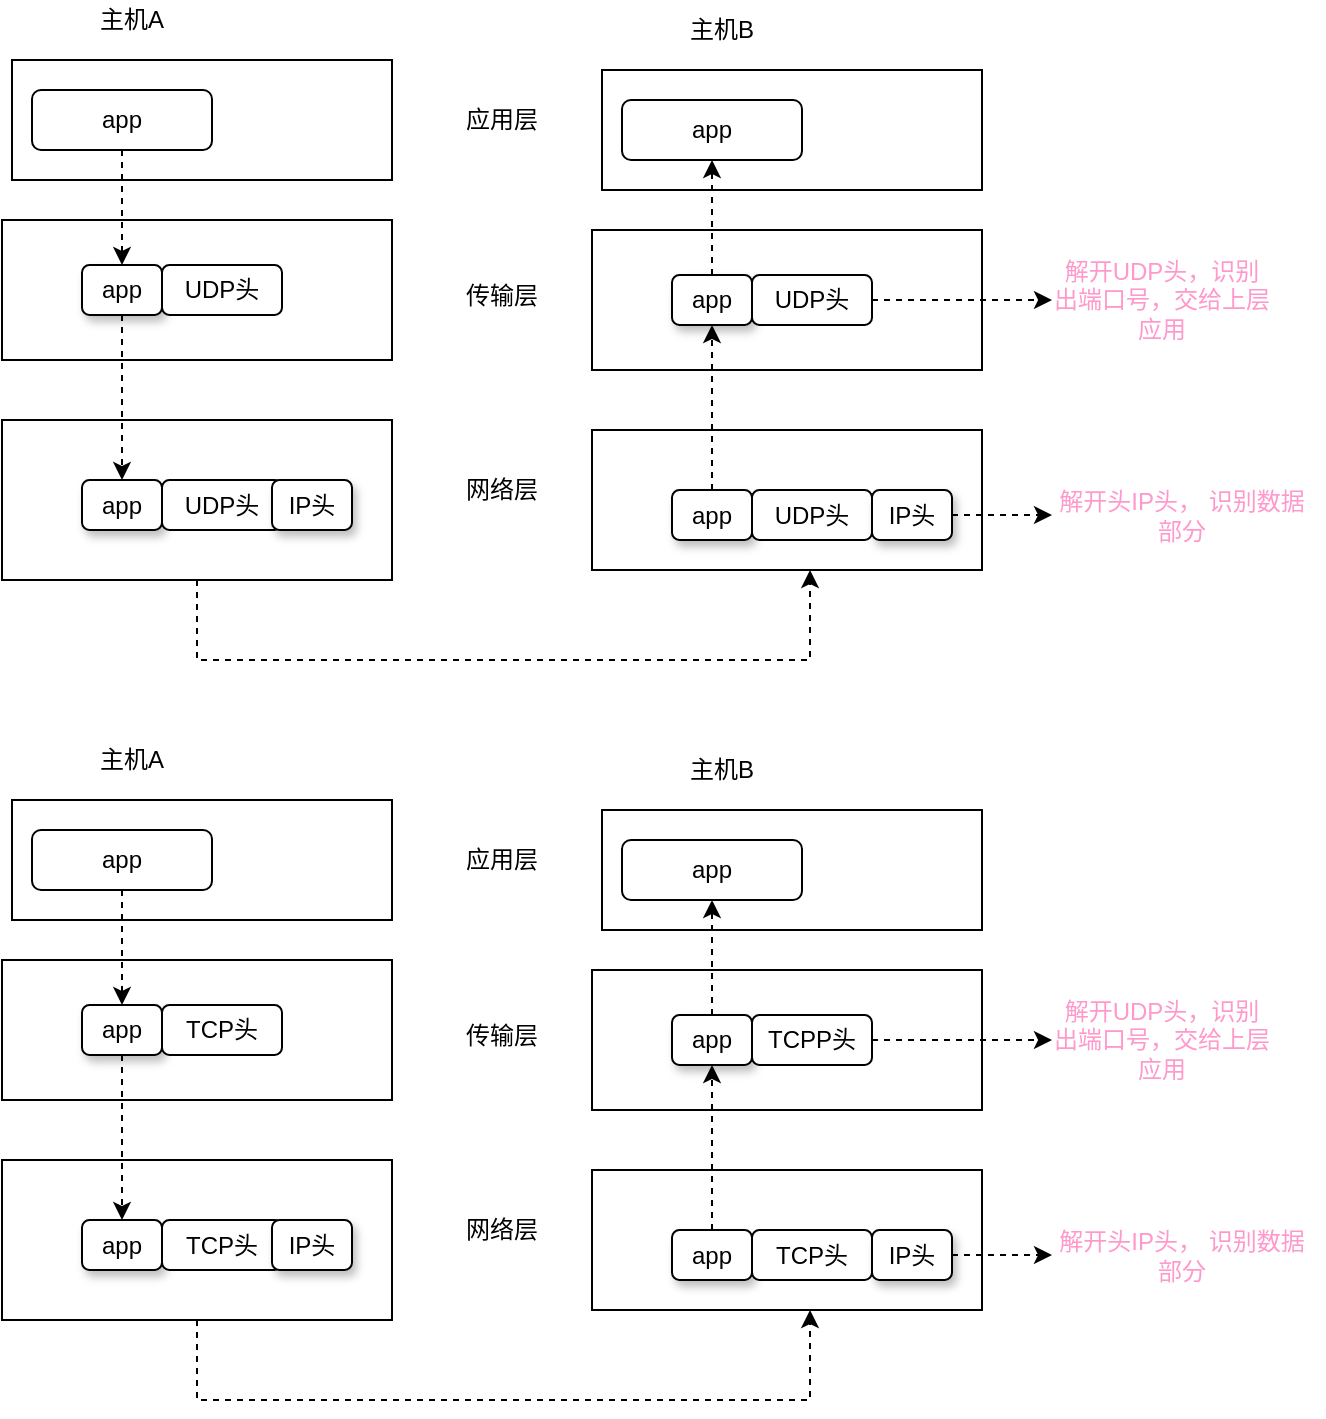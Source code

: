 <mxfile version="13.7.9" type="device"><diagram id="VlQDhEocqDbB01-7at7t" name="Page-1"><mxGraphModel dx="1106" dy="852" grid="1" gridSize="10" guides="1" tooltips="1" connect="1" arrows="1" fold="1" page="1" pageScale="1" pageWidth="850" pageHeight="1100" math="0" shadow="0"><root><mxCell id="0"/><mxCell id="1" parent="0"/><mxCell id="_bTF0ZgCWXpaizQTz176-39" value="" style="edgeStyle=orthogonalEdgeStyle;rounded=0;orthogonalLoop=1;jettySize=auto;html=1;dashed=1;entryX=0.559;entryY=1;entryDx=0;entryDy=0;entryPerimeter=0;" edge="1" parent="1" source="_bTF0ZgCWXpaizQTz176-10" target="_bTF0ZgCWXpaizQTz176-16"><mxGeometry relative="1" as="geometry"><mxPoint x="252.5" y="570" as="targetPoint"/><Array as="points"><mxPoint x="253" y="530"/><mxPoint x="559" y="530"/></Array></mxGeometry></mxCell><mxCell id="_bTF0ZgCWXpaizQTz176-10" value="" style="rounded=0;whiteSpace=wrap;html=1;shadow=0;" vertex="1" parent="1"><mxGeometry x="155" y="410" width="195" height="80" as="geometry"/></mxCell><mxCell id="_bTF0ZgCWXpaizQTz176-4" value="" style="rounded=0;whiteSpace=wrap;html=1;shadow=0;" vertex="1" parent="1"><mxGeometry x="155" y="310" width="195" height="70" as="geometry"/></mxCell><mxCell id="_bTF0ZgCWXpaizQTz176-1" value="" style="rounded=0;whiteSpace=wrap;html=1;" vertex="1" parent="1"><mxGeometry x="160" y="230" width="190" height="60" as="geometry"/></mxCell><mxCell id="_bTF0ZgCWXpaizQTz176-2" value="主机A" style="text;html=1;strokeColor=none;fillColor=none;align=center;verticalAlign=middle;whiteSpace=wrap;rounded=0;" vertex="1" parent="1"><mxGeometry x="200" y="200" width="40" height="20" as="geometry"/></mxCell><mxCell id="_bTF0ZgCWXpaizQTz176-8" style="edgeStyle=orthogonalEdgeStyle;rounded=0;orthogonalLoop=1;jettySize=auto;html=1;exitX=0.5;exitY=1;exitDx=0;exitDy=0;entryX=0.5;entryY=0;entryDx=0;entryDy=0;dashed=1;" edge="1" parent="1" source="_bTF0ZgCWXpaizQTz176-3" target="_bTF0ZgCWXpaizQTz176-5"><mxGeometry relative="1" as="geometry"/></mxCell><mxCell id="_bTF0ZgCWXpaizQTz176-3" value="app" style="rounded=1;whiteSpace=wrap;html=1;" vertex="1" parent="1"><mxGeometry x="170" y="245" width="90" height="30" as="geometry"/></mxCell><mxCell id="_bTF0ZgCWXpaizQTz176-12" style="edgeStyle=orthogonalEdgeStyle;rounded=0;orthogonalLoop=1;jettySize=auto;html=1;exitX=0.5;exitY=1;exitDx=0;exitDy=0;dashed=1;" edge="1" parent="1" source="_bTF0ZgCWXpaizQTz176-5" target="_bTF0ZgCWXpaizQTz176-11"><mxGeometry relative="1" as="geometry"/></mxCell><mxCell id="_bTF0ZgCWXpaizQTz176-5" value="app" style="rounded=1;whiteSpace=wrap;html=1;shadow=1;" vertex="1" parent="1"><mxGeometry x="195" y="332.5" width="40" height="25" as="geometry"/></mxCell><mxCell id="_bTF0ZgCWXpaizQTz176-7" value="UDP头" style="rounded=1;whiteSpace=wrap;html=1;" vertex="1" parent="1"><mxGeometry x="235" y="332.5" width="60" height="25" as="geometry"/></mxCell><mxCell id="_bTF0ZgCWXpaizQTz176-9" value="应用层" style="text;html=1;strokeColor=none;fillColor=none;align=center;verticalAlign=middle;whiteSpace=wrap;rounded=0;shadow=1;" vertex="1" parent="1"><mxGeometry x="385" y="250" width="40" height="20" as="geometry"/></mxCell><mxCell id="_bTF0ZgCWXpaizQTz176-11" value="app" style="rounded=1;whiteSpace=wrap;html=1;shadow=1;" vertex="1" parent="1"><mxGeometry x="195" y="440" width="40" height="25" as="geometry"/></mxCell><mxCell id="_bTF0ZgCWXpaizQTz176-13" value="UDP头" style="rounded=1;whiteSpace=wrap;html=1;" vertex="1" parent="1"><mxGeometry x="235" y="440" width="60" height="25" as="geometry"/></mxCell><mxCell id="_bTF0ZgCWXpaizQTz176-14" value="传输层" style="text;html=1;strokeColor=none;fillColor=none;align=center;verticalAlign=middle;whiteSpace=wrap;rounded=0;shadow=1;" vertex="1" parent="1"><mxGeometry x="385" y="338" width="40" height="20" as="geometry"/></mxCell><mxCell id="_bTF0ZgCWXpaizQTz176-15" value="网络层" style="text;html=1;strokeColor=none;fillColor=none;align=center;verticalAlign=middle;whiteSpace=wrap;rounded=0;shadow=1;" vertex="1" parent="1"><mxGeometry x="385" y="435" width="40" height="20" as="geometry"/></mxCell><mxCell id="_bTF0ZgCWXpaizQTz176-16" value="" style="rounded=0;whiteSpace=wrap;html=1;shadow=0;" vertex="1" parent="1"><mxGeometry x="450" y="415" width="195" height="70" as="geometry"/></mxCell><mxCell id="_bTF0ZgCWXpaizQTz176-17" value="" style="rounded=0;whiteSpace=wrap;html=1;shadow=0;" vertex="1" parent="1"><mxGeometry x="450" y="315" width="195" height="70" as="geometry"/></mxCell><mxCell id="_bTF0ZgCWXpaizQTz176-18" value="" style="rounded=0;whiteSpace=wrap;html=1;" vertex="1" parent="1"><mxGeometry x="455" y="235" width="190" height="60" as="geometry"/></mxCell><mxCell id="_bTF0ZgCWXpaizQTz176-19" value="主机B" style="text;html=1;strokeColor=none;fillColor=none;align=center;verticalAlign=middle;whiteSpace=wrap;rounded=0;" vertex="1" parent="1"><mxGeometry x="495" y="205" width="40" height="20" as="geometry"/></mxCell><mxCell id="_bTF0ZgCWXpaizQTz176-21" value="app" style="rounded=1;whiteSpace=wrap;html=1;" vertex="1" parent="1"><mxGeometry x="465" y="250" width="90" height="30" as="geometry"/></mxCell><mxCell id="_bTF0ZgCWXpaizQTz176-43" value="" style="edgeStyle=orthogonalEdgeStyle;rounded=0;orthogonalLoop=1;jettySize=auto;html=1;dashed=1;" edge="1" parent="1" source="_bTF0ZgCWXpaizQTz176-23" target="_bTF0ZgCWXpaizQTz176-21"><mxGeometry relative="1" as="geometry"/></mxCell><mxCell id="_bTF0ZgCWXpaizQTz176-23" value="app" style="rounded=1;whiteSpace=wrap;html=1;shadow=1;" vertex="1" parent="1"><mxGeometry x="490" y="337.5" width="40" height="25" as="geometry"/></mxCell><mxCell id="_bTF0ZgCWXpaizQTz176-41" value="" style="edgeStyle=orthogonalEdgeStyle;rounded=0;orthogonalLoop=1;jettySize=auto;html=1;dashed=1;" edge="1" parent="1" source="_bTF0ZgCWXpaizQTz176-24" target="_bTF0ZgCWXpaizQTz176-40"><mxGeometry relative="1" as="geometry"/></mxCell><mxCell id="_bTF0ZgCWXpaizQTz176-24" value="UDP头" style="rounded=1;whiteSpace=wrap;html=1;" vertex="1" parent="1"><mxGeometry x="530" y="337.5" width="60" height="25" as="geometry"/></mxCell><mxCell id="_bTF0ZgCWXpaizQTz176-42" value="" style="edgeStyle=orthogonalEdgeStyle;rounded=0;orthogonalLoop=1;jettySize=auto;html=1;dashed=1;entryX=0.5;entryY=1;entryDx=0;entryDy=0;" edge="1" parent="1" source="_bTF0ZgCWXpaizQTz176-25" target="_bTF0ZgCWXpaizQTz176-23"><mxGeometry relative="1" as="geometry"><Array as="points"/></mxGeometry></mxCell><mxCell id="_bTF0ZgCWXpaizQTz176-25" value="app" style="rounded=1;whiteSpace=wrap;html=1;shadow=1;" vertex="1" parent="1"><mxGeometry x="490" y="445" width="40" height="25" as="geometry"/></mxCell><mxCell id="_bTF0ZgCWXpaizQTz176-26" value="UDP头" style="rounded=1;whiteSpace=wrap;html=1;" vertex="1" parent="1"><mxGeometry x="530" y="445" width="60" height="25" as="geometry"/></mxCell><mxCell id="_bTF0ZgCWXpaizQTz176-29" value="IP头" style="rounded=1;whiteSpace=wrap;html=1;shadow=1;" vertex="1" parent="1"><mxGeometry x="290" y="440" width="40" height="25" as="geometry"/></mxCell><mxCell id="_bTF0ZgCWXpaizQTz176-37" value="" style="edgeStyle=orthogonalEdgeStyle;rounded=0;orthogonalLoop=1;jettySize=auto;html=1;dashed=1;" edge="1" parent="1" source="_bTF0ZgCWXpaizQTz176-30" target="_bTF0ZgCWXpaizQTz176-36"><mxGeometry relative="1" as="geometry"/></mxCell><mxCell id="_bTF0ZgCWXpaizQTz176-30" value="IP头" style="rounded=1;whiteSpace=wrap;html=1;shadow=1;" vertex="1" parent="1"><mxGeometry x="590" y="445" width="40" height="25" as="geometry"/></mxCell><mxCell id="_bTF0ZgCWXpaizQTz176-36" value="&lt;font color=&quot;#ff99cc&quot;&gt;解开头IP头， 识别数据部分&lt;/font&gt;" style="text;html=1;strokeColor=none;fillColor=none;align=center;verticalAlign=middle;whiteSpace=wrap;rounded=0;shadow=1;" vertex="1" parent="1"><mxGeometry x="680" y="435" width="130" height="45" as="geometry"/></mxCell><mxCell id="_bTF0ZgCWXpaizQTz176-40" value="&lt;font color=&quot;#ff99cc&quot;&gt;解开UDP头，识别出端口号，交给上层应用&lt;/font&gt;" style="text;html=1;strokeColor=none;fillColor=none;align=center;verticalAlign=middle;whiteSpace=wrap;rounded=0;shadow=1;" vertex="1" parent="1"><mxGeometry x="680" y="331" width="110" height="38" as="geometry"/></mxCell><mxCell id="_bTF0ZgCWXpaizQTz176-44" value="" style="edgeStyle=orthogonalEdgeStyle;rounded=0;orthogonalLoop=1;jettySize=auto;html=1;dashed=1;entryX=0.559;entryY=1;entryDx=0;entryDy=0;entryPerimeter=0;" edge="1" parent="1" source="_bTF0ZgCWXpaizQTz176-45" target="_bTF0ZgCWXpaizQTz176-59"><mxGeometry relative="1" as="geometry"><mxPoint x="252.5" y="940" as="targetPoint"/><Array as="points"><mxPoint x="253" y="900"/><mxPoint x="559" y="900"/></Array></mxGeometry></mxCell><mxCell id="_bTF0ZgCWXpaizQTz176-45" value="" style="rounded=0;whiteSpace=wrap;html=1;shadow=0;" vertex="1" parent="1"><mxGeometry x="155" y="780" width="195" height="80" as="geometry"/></mxCell><mxCell id="_bTF0ZgCWXpaizQTz176-46" value="" style="rounded=0;whiteSpace=wrap;html=1;shadow=0;" vertex="1" parent="1"><mxGeometry x="155" y="680" width="195" height="70" as="geometry"/></mxCell><mxCell id="_bTF0ZgCWXpaizQTz176-47" value="" style="rounded=0;whiteSpace=wrap;html=1;" vertex="1" parent="1"><mxGeometry x="160" y="600" width="190" height="60" as="geometry"/></mxCell><mxCell id="_bTF0ZgCWXpaizQTz176-48" value="主机A" style="text;html=1;strokeColor=none;fillColor=none;align=center;verticalAlign=middle;whiteSpace=wrap;rounded=0;" vertex="1" parent="1"><mxGeometry x="200" y="570" width="40" height="20" as="geometry"/></mxCell><mxCell id="_bTF0ZgCWXpaizQTz176-49" style="edgeStyle=orthogonalEdgeStyle;rounded=0;orthogonalLoop=1;jettySize=auto;html=1;exitX=0.5;exitY=1;exitDx=0;exitDy=0;entryX=0.5;entryY=0;entryDx=0;entryDy=0;dashed=1;" edge="1" parent="1" source="_bTF0ZgCWXpaizQTz176-50" target="_bTF0ZgCWXpaizQTz176-52"><mxGeometry relative="1" as="geometry"/></mxCell><mxCell id="_bTF0ZgCWXpaizQTz176-50" value="app" style="rounded=1;whiteSpace=wrap;html=1;" vertex="1" parent="1"><mxGeometry x="170" y="615" width="90" height="30" as="geometry"/></mxCell><mxCell id="_bTF0ZgCWXpaizQTz176-51" style="edgeStyle=orthogonalEdgeStyle;rounded=0;orthogonalLoop=1;jettySize=auto;html=1;exitX=0.5;exitY=1;exitDx=0;exitDy=0;dashed=1;" edge="1" parent="1" source="_bTF0ZgCWXpaizQTz176-52" target="_bTF0ZgCWXpaizQTz176-55"><mxGeometry relative="1" as="geometry"/></mxCell><mxCell id="_bTF0ZgCWXpaizQTz176-52" value="app" style="rounded=1;whiteSpace=wrap;html=1;shadow=1;" vertex="1" parent="1"><mxGeometry x="195" y="702.5" width="40" height="25" as="geometry"/></mxCell><mxCell id="_bTF0ZgCWXpaizQTz176-53" value="TCP头" style="rounded=1;whiteSpace=wrap;html=1;" vertex="1" parent="1"><mxGeometry x="235" y="702.5" width="60" height="25" as="geometry"/></mxCell><mxCell id="_bTF0ZgCWXpaizQTz176-54" value="应用层" style="text;html=1;strokeColor=none;fillColor=none;align=center;verticalAlign=middle;whiteSpace=wrap;rounded=0;shadow=1;" vertex="1" parent="1"><mxGeometry x="385" y="620" width="40" height="20" as="geometry"/></mxCell><mxCell id="_bTF0ZgCWXpaizQTz176-55" value="app" style="rounded=1;whiteSpace=wrap;html=1;shadow=1;" vertex="1" parent="1"><mxGeometry x="195" y="810" width="40" height="25" as="geometry"/></mxCell><mxCell id="_bTF0ZgCWXpaizQTz176-56" value="TCP头" style="rounded=1;whiteSpace=wrap;html=1;" vertex="1" parent="1"><mxGeometry x="235" y="810" width="60" height="25" as="geometry"/></mxCell><mxCell id="_bTF0ZgCWXpaizQTz176-57" value="传输层" style="text;html=1;strokeColor=none;fillColor=none;align=center;verticalAlign=middle;whiteSpace=wrap;rounded=0;shadow=1;" vertex="1" parent="1"><mxGeometry x="385" y="708" width="40" height="20" as="geometry"/></mxCell><mxCell id="_bTF0ZgCWXpaizQTz176-58" value="网络层" style="text;html=1;strokeColor=none;fillColor=none;align=center;verticalAlign=middle;whiteSpace=wrap;rounded=0;shadow=1;" vertex="1" parent="1"><mxGeometry x="385" y="805" width="40" height="20" as="geometry"/></mxCell><mxCell id="_bTF0ZgCWXpaizQTz176-59" value="" style="rounded=0;whiteSpace=wrap;html=1;shadow=0;" vertex="1" parent="1"><mxGeometry x="450" y="785" width="195" height="70" as="geometry"/></mxCell><mxCell id="_bTF0ZgCWXpaizQTz176-60" value="" style="rounded=0;whiteSpace=wrap;html=1;shadow=0;" vertex="1" parent="1"><mxGeometry x="450" y="685" width="195" height="70" as="geometry"/></mxCell><mxCell id="_bTF0ZgCWXpaizQTz176-61" value="" style="rounded=0;whiteSpace=wrap;html=1;" vertex="1" parent="1"><mxGeometry x="455" y="605" width="190" height="60" as="geometry"/></mxCell><mxCell id="_bTF0ZgCWXpaizQTz176-62" value="主机B" style="text;html=1;strokeColor=none;fillColor=none;align=center;verticalAlign=middle;whiteSpace=wrap;rounded=0;" vertex="1" parent="1"><mxGeometry x="495" y="575" width="40" height="20" as="geometry"/></mxCell><mxCell id="_bTF0ZgCWXpaizQTz176-63" value="app" style="rounded=1;whiteSpace=wrap;html=1;" vertex="1" parent="1"><mxGeometry x="465" y="620" width="90" height="30" as="geometry"/></mxCell><mxCell id="_bTF0ZgCWXpaizQTz176-64" value="" style="edgeStyle=orthogonalEdgeStyle;rounded=0;orthogonalLoop=1;jettySize=auto;html=1;dashed=1;" edge="1" parent="1" source="_bTF0ZgCWXpaizQTz176-65" target="_bTF0ZgCWXpaizQTz176-63"><mxGeometry relative="1" as="geometry"/></mxCell><mxCell id="_bTF0ZgCWXpaizQTz176-65" value="app" style="rounded=1;whiteSpace=wrap;html=1;shadow=1;" vertex="1" parent="1"><mxGeometry x="490" y="707.5" width="40" height="25" as="geometry"/></mxCell><mxCell id="_bTF0ZgCWXpaizQTz176-66" value="" style="edgeStyle=orthogonalEdgeStyle;rounded=0;orthogonalLoop=1;jettySize=auto;html=1;dashed=1;" edge="1" parent="1" source="_bTF0ZgCWXpaizQTz176-67" target="_bTF0ZgCWXpaizQTz176-75"><mxGeometry relative="1" as="geometry"/></mxCell><mxCell id="_bTF0ZgCWXpaizQTz176-67" value="TCPP头" style="rounded=1;whiteSpace=wrap;html=1;" vertex="1" parent="1"><mxGeometry x="530" y="707.5" width="60" height="25" as="geometry"/></mxCell><mxCell id="_bTF0ZgCWXpaizQTz176-68" value="" style="edgeStyle=orthogonalEdgeStyle;rounded=0;orthogonalLoop=1;jettySize=auto;html=1;dashed=1;entryX=0.5;entryY=1;entryDx=0;entryDy=0;" edge="1" parent="1" source="_bTF0ZgCWXpaizQTz176-69" target="_bTF0ZgCWXpaizQTz176-65"><mxGeometry relative="1" as="geometry"><Array as="points"/></mxGeometry></mxCell><mxCell id="_bTF0ZgCWXpaizQTz176-69" value="app" style="rounded=1;whiteSpace=wrap;html=1;shadow=1;" vertex="1" parent="1"><mxGeometry x="490" y="815" width="40" height="25" as="geometry"/></mxCell><mxCell id="_bTF0ZgCWXpaizQTz176-70" value="TCP头" style="rounded=1;whiteSpace=wrap;html=1;" vertex="1" parent="1"><mxGeometry x="530" y="815" width="60" height="25" as="geometry"/></mxCell><mxCell id="_bTF0ZgCWXpaizQTz176-71" value="IP头" style="rounded=1;whiteSpace=wrap;html=1;shadow=1;" vertex="1" parent="1"><mxGeometry x="290" y="810" width="40" height="25" as="geometry"/></mxCell><mxCell id="_bTF0ZgCWXpaizQTz176-72" value="" style="edgeStyle=orthogonalEdgeStyle;rounded=0;orthogonalLoop=1;jettySize=auto;html=1;dashed=1;" edge="1" parent="1" source="_bTF0ZgCWXpaizQTz176-73" target="_bTF0ZgCWXpaizQTz176-74"><mxGeometry relative="1" as="geometry"/></mxCell><mxCell id="_bTF0ZgCWXpaizQTz176-73" value="IP头" style="rounded=1;whiteSpace=wrap;html=1;shadow=1;" vertex="1" parent="1"><mxGeometry x="590" y="815" width="40" height="25" as="geometry"/></mxCell><mxCell id="_bTF0ZgCWXpaizQTz176-74" value="&lt;font color=&quot;#ff99cc&quot;&gt;解开头IP头， 识别数据部分&lt;/font&gt;" style="text;html=1;strokeColor=none;fillColor=none;align=center;verticalAlign=middle;whiteSpace=wrap;rounded=0;shadow=1;" vertex="1" parent="1"><mxGeometry x="680" y="805" width="130" height="45" as="geometry"/></mxCell><mxCell id="_bTF0ZgCWXpaizQTz176-75" value="&lt;font color=&quot;#ff99cc&quot;&gt;解开UDP头，识别出端口号，交给上层应用&lt;/font&gt;" style="text;html=1;strokeColor=none;fillColor=none;align=center;verticalAlign=middle;whiteSpace=wrap;rounded=0;shadow=1;" vertex="1" parent="1"><mxGeometry x="680" y="701" width="110" height="38" as="geometry"/></mxCell></root></mxGraphModel></diagram></mxfile>
